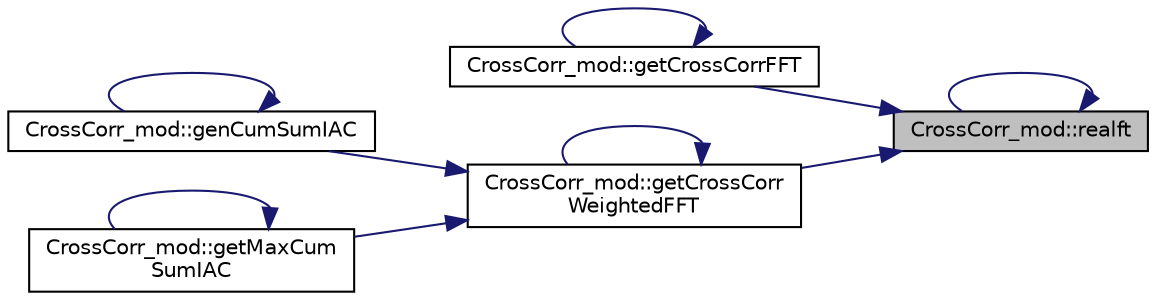 digraph "CrossCorr_mod::realft"
{
 // LATEX_PDF_SIZE
  edge [fontname="Helvetica",fontsize="10",labelfontname="Helvetica",labelfontsize="10"];
  node [fontname="Helvetica",fontsize="10",shape=record];
  rankdir="RL";
  Node1 [label="CrossCorr_mod::realft",height=0.2,width=0.4,color="black", fillcolor="grey75", style="filled", fontcolor="black",tooltip=" "];
  Node1 -> Node2 [dir="back",color="midnightblue",fontsize="10",style="solid",fontname="Helvetica"];
  Node2 [label="CrossCorr_mod::getCrossCorrFFT",height=0.2,width=0.4,color="black", fillcolor="white", style="filled",URL="$namespaceCrossCorr__mod.html#a8ba6f840aa3cf369a3dbd2f72ede334f",tooltip="Return the cross-correlation of the two input data vectors, (including any user-supplied zero padding..."];
  Node2 -> Node2 [dir="back",color="midnightblue",fontsize="10",style="solid",fontname="Helvetica"];
  Node1 -> Node3 [dir="back",color="midnightblue",fontsize="10",style="solid",fontname="Helvetica"];
  Node3 [label="CrossCorr_mod::getCrossCorr\lWeightedFFT",height=0.2,width=0.4,color="black", fillcolor="white", style="filled",URL="$namespaceCrossCorr__mod.html#ad7530d1251f15e5c2d1d3de9a014e15a",tooltip="Return the cross-correlation of the two input weighted compact data vectors, (including any user-supp..."];
  Node3 -> Node4 [dir="back",color="midnightblue",fontsize="10",style="solid",fontname="Helvetica"];
  Node4 [label="CrossCorr_mod::genCumSumIAC",height=0.2,width=0.4,color="black", fillcolor="white", style="filled",URL="$namespaceCrossCorr__mod.html#a7c803e7f236c1b0958e368ba22b8abab",tooltip="Return the integrated autocorrelation (IAC) based on the cumulative autocorrelation."];
  Node4 -> Node4 [dir="back",color="midnightblue",fontsize="10",style="solid",fontname="Helvetica"];
  Node3 -> Node3 [dir="back",color="midnightblue",fontsize="10",style="solid",fontname="Helvetica"];
  Node3 -> Node5 [dir="back",color="midnightblue",fontsize="10",style="solid",fontname="Helvetica"];
  Node5 [label="CrossCorr_mod::getMaxCum\lSumIAC",height=0.2,width=0.4,color="black", fillcolor="white", style="filled",URL="$namespaceCrossCorr__mod.html#a3776a901fbaee44fecf500b3a25d1a5c",tooltip="Return the integrated autocorrelation (IAC) based on the maximum cumulative autocorrelation."];
  Node5 -> Node5 [dir="back",color="midnightblue",fontsize="10",style="solid",fontname="Helvetica"];
  Node1 -> Node1 [dir="back",color="midnightblue",fontsize="10",style="solid",fontname="Helvetica"];
}
